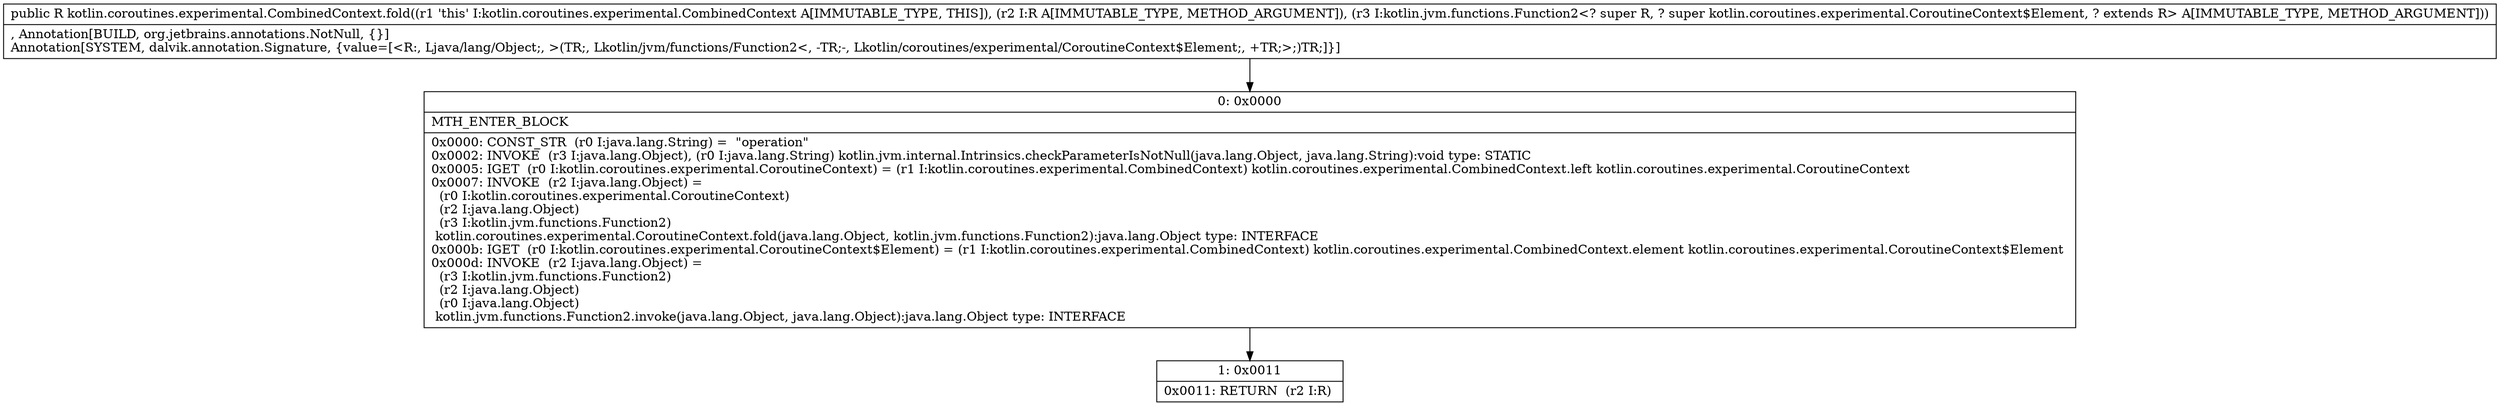 digraph "CFG forkotlin.coroutines.experimental.CombinedContext.fold(Ljava\/lang\/Object;Lkotlin\/jvm\/functions\/Function2;)Ljava\/lang\/Object;" {
Node_0 [shape=record,label="{0\:\ 0x0000|MTH_ENTER_BLOCK\l|0x0000: CONST_STR  (r0 I:java.lang.String) =  \"operation\" \l0x0002: INVOKE  (r3 I:java.lang.Object), (r0 I:java.lang.String) kotlin.jvm.internal.Intrinsics.checkParameterIsNotNull(java.lang.Object, java.lang.String):void type: STATIC \l0x0005: IGET  (r0 I:kotlin.coroutines.experimental.CoroutineContext) = (r1 I:kotlin.coroutines.experimental.CombinedContext) kotlin.coroutines.experimental.CombinedContext.left kotlin.coroutines.experimental.CoroutineContext \l0x0007: INVOKE  (r2 I:java.lang.Object) = \l  (r0 I:kotlin.coroutines.experimental.CoroutineContext)\l  (r2 I:java.lang.Object)\l  (r3 I:kotlin.jvm.functions.Function2)\l kotlin.coroutines.experimental.CoroutineContext.fold(java.lang.Object, kotlin.jvm.functions.Function2):java.lang.Object type: INTERFACE \l0x000b: IGET  (r0 I:kotlin.coroutines.experimental.CoroutineContext$Element) = (r1 I:kotlin.coroutines.experimental.CombinedContext) kotlin.coroutines.experimental.CombinedContext.element kotlin.coroutines.experimental.CoroutineContext$Element \l0x000d: INVOKE  (r2 I:java.lang.Object) = \l  (r3 I:kotlin.jvm.functions.Function2)\l  (r2 I:java.lang.Object)\l  (r0 I:java.lang.Object)\l kotlin.jvm.functions.Function2.invoke(java.lang.Object, java.lang.Object):java.lang.Object type: INTERFACE \l}"];
Node_1 [shape=record,label="{1\:\ 0x0011|0x0011: RETURN  (r2 I:R) \l}"];
MethodNode[shape=record,label="{public R kotlin.coroutines.experimental.CombinedContext.fold((r1 'this' I:kotlin.coroutines.experimental.CombinedContext A[IMMUTABLE_TYPE, THIS]), (r2 I:R A[IMMUTABLE_TYPE, METHOD_ARGUMENT]), (r3 I:kotlin.jvm.functions.Function2\<? super R, ? super kotlin.coroutines.experimental.CoroutineContext$Element, ? extends R\> A[IMMUTABLE_TYPE, METHOD_ARGUMENT]))  | , Annotation[BUILD, org.jetbrains.annotations.NotNull, \{\}]\lAnnotation[SYSTEM, dalvik.annotation.Signature, \{value=[\<R:, Ljava\/lang\/Object;, \>(TR;, Lkotlin\/jvm\/functions\/Function2\<, \-TR;\-, Lkotlin\/coroutines\/experimental\/CoroutineContext$Element;, +TR;\>;)TR;]\}]\l}"];
MethodNode -> Node_0;
Node_0 -> Node_1;
}

